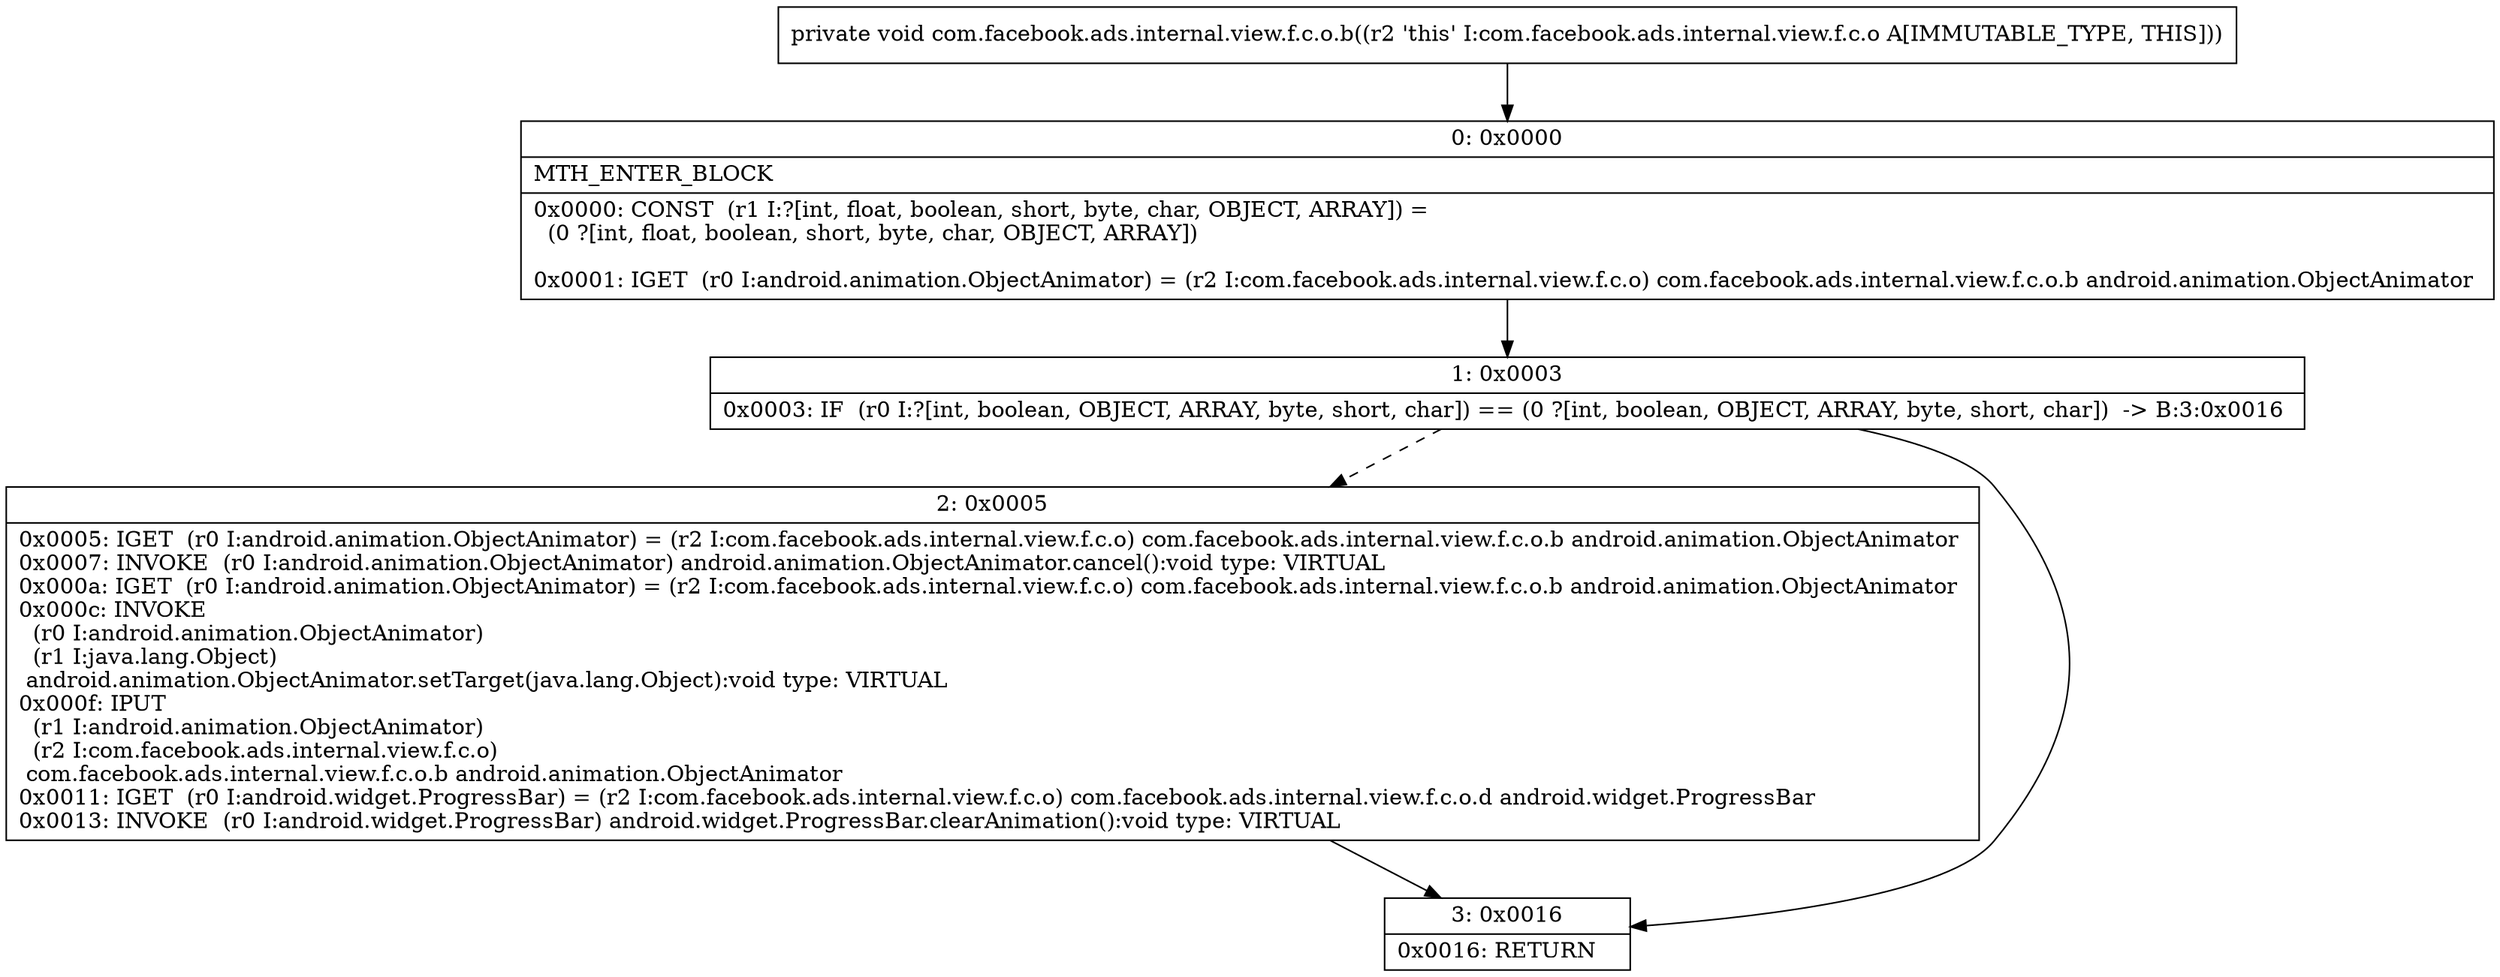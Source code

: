 digraph "CFG forcom.facebook.ads.internal.view.f.c.o.b()V" {
Node_0 [shape=record,label="{0\:\ 0x0000|MTH_ENTER_BLOCK\l|0x0000: CONST  (r1 I:?[int, float, boolean, short, byte, char, OBJECT, ARRAY]) = \l  (0 ?[int, float, boolean, short, byte, char, OBJECT, ARRAY])\l \l0x0001: IGET  (r0 I:android.animation.ObjectAnimator) = (r2 I:com.facebook.ads.internal.view.f.c.o) com.facebook.ads.internal.view.f.c.o.b android.animation.ObjectAnimator \l}"];
Node_1 [shape=record,label="{1\:\ 0x0003|0x0003: IF  (r0 I:?[int, boolean, OBJECT, ARRAY, byte, short, char]) == (0 ?[int, boolean, OBJECT, ARRAY, byte, short, char])  \-\> B:3:0x0016 \l}"];
Node_2 [shape=record,label="{2\:\ 0x0005|0x0005: IGET  (r0 I:android.animation.ObjectAnimator) = (r2 I:com.facebook.ads.internal.view.f.c.o) com.facebook.ads.internal.view.f.c.o.b android.animation.ObjectAnimator \l0x0007: INVOKE  (r0 I:android.animation.ObjectAnimator) android.animation.ObjectAnimator.cancel():void type: VIRTUAL \l0x000a: IGET  (r0 I:android.animation.ObjectAnimator) = (r2 I:com.facebook.ads.internal.view.f.c.o) com.facebook.ads.internal.view.f.c.o.b android.animation.ObjectAnimator \l0x000c: INVOKE  \l  (r0 I:android.animation.ObjectAnimator)\l  (r1 I:java.lang.Object)\l android.animation.ObjectAnimator.setTarget(java.lang.Object):void type: VIRTUAL \l0x000f: IPUT  \l  (r1 I:android.animation.ObjectAnimator)\l  (r2 I:com.facebook.ads.internal.view.f.c.o)\l com.facebook.ads.internal.view.f.c.o.b android.animation.ObjectAnimator \l0x0011: IGET  (r0 I:android.widget.ProgressBar) = (r2 I:com.facebook.ads.internal.view.f.c.o) com.facebook.ads.internal.view.f.c.o.d android.widget.ProgressBar \l0x0013: INVOKE  (r0 I:android.widget.ProgressBar) android.widget.ProgressBar.clearAnimation():void type: VIRTUAL \l}"];
Node_3 [shape=record,label="{3\:\ 0x0016|0x0016: RETURN   \l}"];
MethodNode[shape=record,label="{private void com.facebook.ads.internal.view.f.c.o.b((r2 'this' I:com.facebook.ads.internal.view.f.c.o A[IMMUTABLE_TYPE, THIS])) }"];
MethodNode -> Node_0;
Node_0 -> Node_1;
Node_1 -> Node_2[style=dashed];
Node_1 -> Node_3;
Node_2 -> Node_3;
}

